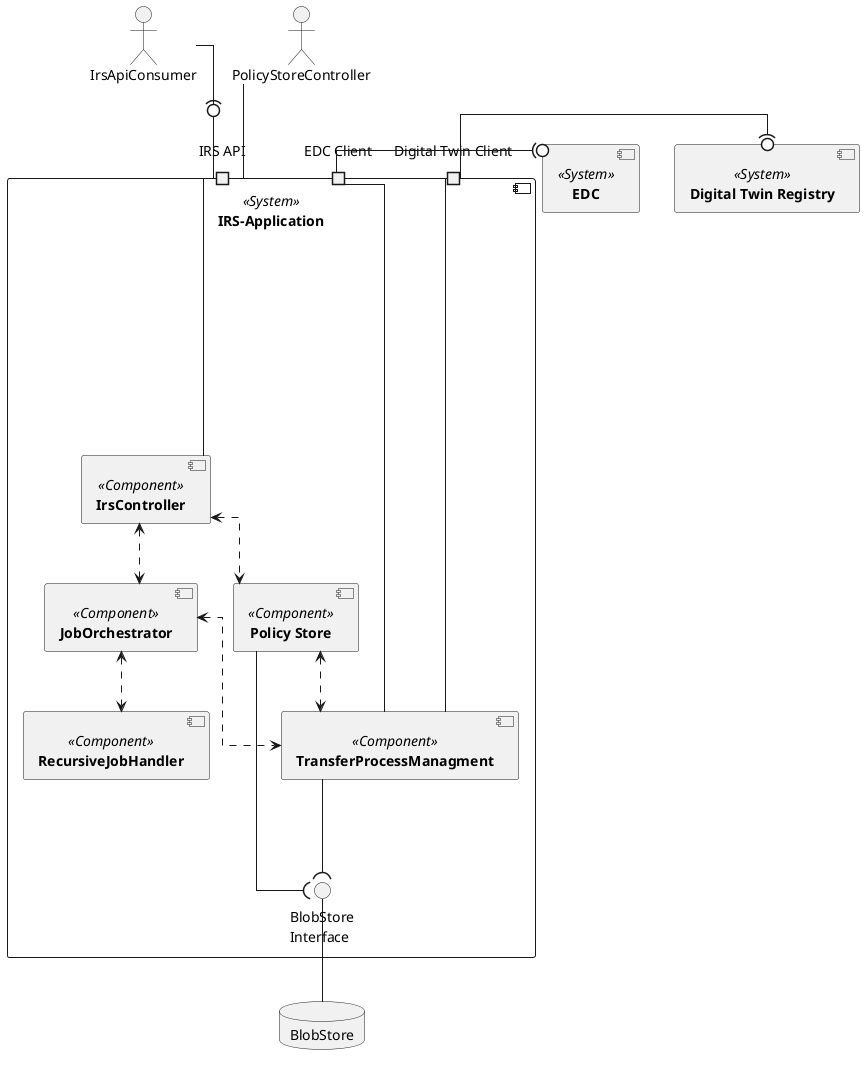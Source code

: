 @startuml
skinparam monochrome true
skinparam shadowing false
skinparam linetype ortho
skinparam defaultFontName "Architects daughter"


 component [**IRS-Application**] <<System>> as IRS {
    component [**RecursiveJobHandler**] <<Component>> as RecursiveJobHandler
    component [**IrsController**] <<Component>> as IrsController
    component [**JobOrchestrator**] <<Component>> as JobOrchestrator
    component [**TransferProcessManagment**] <<Component>> as TransferProcessManagement
    component [**Policy Store**] <<Component>> as PolicyStore

    port "IRS API" as API_PORT
    port "Digital Twin Client" as AAS_PORT
    port "EDC Client" as EDC_PORT

    () "BlobStore\nInterface" as StoreInterface


    IrsController <..> JobOrchestrator
    JobOrchestrator <..> TransferProcessManagement
    JobOrchestrator <..> RecursiveJobHandler
    TransferProcessManagement --( StoreInterface
    PolicyStore --( StoreInterface
    PolicyStore <..> TransferProcessManagement
    IrsController <..> PolicyStore


}
component [**Digital Twin Registry**] <<System>> as DTR
component [**EDC**] <<System>> as EDC
actor IrsApiConsumer
IrsController -up- API_PORT
PolicyStoreController -down- API_PORT
IrsApiConsumer -(0- API_PORT


TransferProcessManagement --- AAS_PORT
TransferProcessManagement --- EDC_PORT
AAS_PORT --right-(0 DTR
EDC_PORT --right-(0 EDC

database "BlobStore" as BlobStore
StoreInterface -down- BlobStore

@enduml